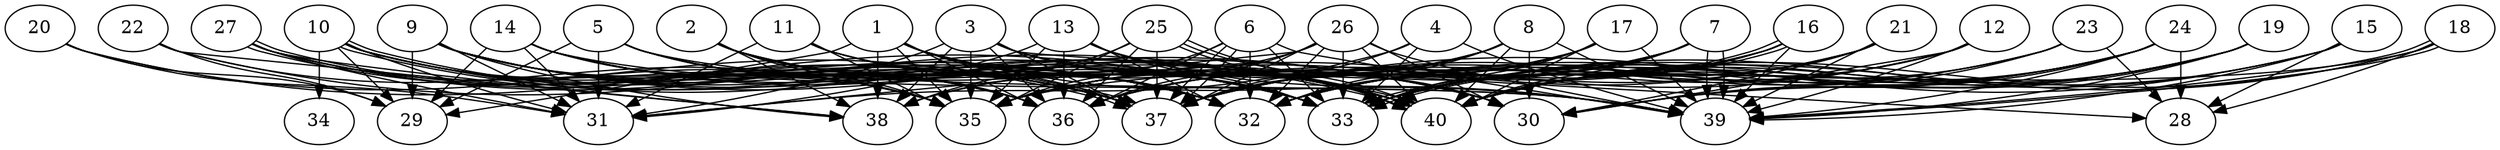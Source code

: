// DAG automatically generated by daggen at Thu Oct  3 14:06:49 2019
// ./daggen --dot -n 40 --ccr 0.5 --fat 0.9 --regular 0.5 --density 0.9 --mindata 5242880 --maxdata 52428800 
digraph G {
  1 [size="47593472", alpha="0.15", expect_size="23796736"] 
  1 -> 29 [size ="23796736"]
  1 -> 30 [size ="23796736"]
  1 -> 32 [size ="23796736"]
  1 -> 33 [size ="23796736"]
  1 -> 35 [size ="23796736"]
  1 -> 36 [size ="23796736"]
  1 -> 37 [size ="23796736"]
  1 -> 38 [size ="23796736"]
  1 -> 39 [size ="23796736"]
  2 [size="81559552", alpha="0.06", expect_size="40779776"] 
  2 -> 32 [size ="40779776"]
  2 -> 33 [size ="40779776"]
  2 -> 35 [size ="40779776"]
  2 -> 36 [size ="40779776"]
  2 -> 37 [size ="40779776"]
  2 -> 38 [size ="40779776"]
  2 -> 40 [size ="40779776"]
  3 [size="47167488", alpha="0.10", expect_size="23583744"] 
  3 -> 28 [size ="23583744"]
  3 -> 30 [size ="23583744"]
  3 -> 31 [size ="23583744"]
  3 -> 33 [size ="23583744"]
  3 -> 35 [size ="23583744"]
  3 -> 36 [size ="23583744"]
  3 -> 37 [size ="23583744"]
  3 -> 38 [size ="23583744"]
  3 -> 40 [size ="23583744"]
  4 [size="54992896", alpha="0.12", expect_size="27496448"] 
  4 -> 31 [size ="27496448"]
  4 -> 33 [size ="27496448"]
  4 -> 37 [size ="27496448"]
  4 -> 39 [size ="27496448"]
  5 [size="67416064", alpha="0.12", expect_size="33708032"] 
  5 -> 29 [size ="33708032"]
  5 -> 31 [size ="33708032"]
  5 -> 32 [size ="33708032"]
  5 -> 33 [size ="33708032"]
  5 -> 36 [size ="33708032"]
  5 -> 37 [size ="33708032"]
  5 -> 39 [size ="33708032"]
  6 [size="22767616", alpha="0.19", expect_size="11383808"] 
  6 -> 32 [size ="11383808"]
  6 -> 33 [size ="11383808"]
  6 -> 35 [size ="11383808"]
  6 -> 36 [size ="11383808"]
  6 -> 37 [size ="11383808"]
  6 -> 37 [size ="11383808"]
  6 -> 39 [size ="11383808"]
  7 [size="98131968", alpha="0.02", expect_size="49065984"] 
  7 -> 32 [size ="49065984"]
  7 -> 33 [size ="49065984"]
  7 -> 35 [size ="49065984"]
  7 -> 36 [size ="49065984"]
  7 -> 37 [size ="49065984"]
  7 -> 39 [size ="49065984"]
  7 -> 39 [size ="49065984"]
  7 -> 40 [size ="49065984"]
  8 [size="67119104", alpha="0.03", expect_size="33559552"] 
  8 -> 30 [size ="33559552"]
  8 -> 32 [size ="33559552"]
  8 -> 35 [size ="33559552"]
  8 -> 36 [size ="33559552"]
  8 -> 37 [size ="33559552"]
  8 -> 38 [size ="33559552"]
  8 -> 39 [size ="33559552"]
  8 -> 40 [size ="33559552"]
  9 [size="27852800", alpha="0.12", expect_size="13926400"] 
  9 -> 29 [size ="13926400"]
  9 -> 30 [size ="13926400"]
  9 -> 31 [size ="13926400"]
  9 -> 32 [size ="13926400"]
  9 -> 33 [size ="13926400"]
  9 -> 35 [size ="13926400"]
  9 -> 36 [size ="13926400"]
  9 -> 37 [size ="13926400"]
  9 -> 38 [size ="13926400"]
  9 -> 40 [size ="13926400"]
  10 [size="41324544", alpha="0.03", expect_size="20662272"] 
  10 -> 29 [size ="20662272"]
  10 -> 30 [size ="20662272"]
  10 -> 31 [size ="20662272"]
  10 -> 32 [size ="20662272"]
  10 -> 34 [size ="20662272"]
  10 -> 35 [size ="20662272"]
  10 -> 36 [size ="20662272"]
  10 -> 37 [size ="20662272"]
  10 -> 40 [size ="20662272"]
  10 -> 40 [size ="20662272"]
  11 [size="30187520", alpha="0.03", expect_size="15093760"] 
  11 -> 31 [size ="15093760"]
  11 -> 32 [size ="15093760"]
  11 -> 33 [size ="15093760"]
  11 -> 35 [size ="15093760"]
  11 -> 40 [size ="15093760"]
  12 [size="100374528", alpha="0.05", expect_size="50187264"] 
  12 -> 30 [size ="50187264"]
  12 -> 32 [size ="50187264"]
  12 -> 35 [size ="50187264"]
  12 -> 37 [size ="50187264"]
  12 -> 39 [size ="50187264"]
  12 -> 40 [size ="50187264"]
  13 [size="36067328", alpha="0.08", expect_size="18033664"] 
  13 -> 31 [size ="18033664"]
  13 -> 32 [size ="18033664"]
  13 -> 33 [size ="18033664"]
  13 -> 35 [size ="18033664"]
  13 -> 36 [size ="18033664"]
  13 -> 39 [size ="18033664"]
  13 -> 40 [size ="18033664"]
  14 [size="84049920", alpha="0.08", expect_size="42024960"] 
  14 -> 29 [size ="42024960"]
  14 -> 31 [size ="42024960"]
  14 -> 33 [size ="42024960"]
  14 -> 35 [size ="42024960"]
  14 -> 36 [size ="42024960"]
  14 -> 37 [size ="42024960"]
  14 -> 39 [size ="42024960"]
  14 -> 40 [size ="42024960"]
  15 [size="45010944", alpha="0.16", expect_size="22505472"] 
  15 -> 28 [size ="22505472"]
  15 -> 33 [size ="22505472"]
  15 -> 37 [size ="22505472"]
  15 -> 39 [size ="22505472"]
  15 -> 40 [size ="22505472"]
  16 [size="101144576", alpha="0.03", expect_size="50572288"] 
  16 -> 33 [size ="50572288"]
  16 -> 33 [size ="50572288"]
  16 -> 36 [size ="50572288"]
  16 -> 37 [size ="50572288"]
  16 -> 39 [size ="50572288"]
  16 -> 40 [size ="50572288"]
  17 [size="98746368", alpha="0.09", expect_size="49373184"] 
  17 -> 32 [size ="49373184"]
  17 -> 33 [size ="49373184"]
  17 -> 35 [size ="49373184"]
  17 -> 37 [size ="49373184"]
  17 -> 39 [size ="49373184"]
  17 -> 40 [size ="49373184"]
  18 [size="12310528", alpha="0.18", expect_size="6155264"] 
  18 -> 28 [size ="6155264"]
  18 -> 33 [size ="6155264"]
  18 -> 35 [size ="6155264"]
  18 -> 39 [size ="6155264"]
  18 -> 39 [size ="6155264"]
  18 -> 40 [size ="6155264"]
  19 [size="24369152", alpha="0.07", expect_size="12184576"] 
  19 -> 30 [size ="12184576"]
  19 -> 32 [size ="12184576"]
  19 -> 33 [size ="12184576"]
  19 -> 39 [size ="12184576"]
  19 -> 40 [size ="12184576"]
  20 [size="80707584", alpha="0.08", expect_size="40353792"] 
  20 -> 29 [size ="40353792"]
  20 -> 31 [size ="40353792"]
  20 -> 33 [size ="40353792"]
  20 -> 37 [size ="40353792"]
  21 [size="92727296", alpha="0.17", expect_size="46363648"] 
  21 -> 30 [size ="46363648"]
  21 -> 33 [size ="46363648"]
  21 -> 35 [size ="46363648"]
  21 -> 36 [size ="46363648"]
  21 -> 39 [size ="46363648"]
  21 -> 40 [size ="46363648"]
  22 [size="10606592", alpha="0.02", expect_size="5303296"] 
  22 -> 29 [size ="5303296"]
  22 -> 35 [size ="5303296"]
  22 -> 38 [size ="5303296"]
  22 -> 40 [size ="5303296"]
  23 [size="32231424", alpha="0.14", expect_size="16115712"] 
  23 -> 28 [size ="16115712"]
  23 -> 30 [size ="16115712"]
  23 -> 32 [size ="16115712"]
  23 -> 37 [size ="16115712"]
  23 -> 40 [size ="16115712"]
  24 [size="70828032", alpha="0.15", expect_size="35414016"] 
  24 -> 28 [size ="35414016"]
  24 -> 30 [size ="35414016"]
  24 -> 32 [size ="35414016"]
  24 -> 33 [size ="35414016"]
  24 -> 37 [size ="35414016"]
  24 -> 39 [size ="35414016"]
  24 -> 40 [size ="35414016"]
  25 [size="14387200", alpha="0.09", expect_size="7193600"] 
  25 -> 30 [size ="7193600"]
  25 -> 35 [size ="7193600"]
  25 -> 36 [size ="7193600"]
  25 -> 37 [size ="7193600"]
  25 -> 38 [size ="7193600"]
  25 -> 40 [size ="7193600"]
  25 -> 40 [size ="7193600"]
  26 [size="89104384", alpha="0.05", expect_size="44552192"] 
  26 -> 30 [size ="44552192"]
  26 -> 31 [size ="44552192"]
  26 -> 32 [size ="44552192"]
  26 -> 33 [size ="44552192"]
  26 -> 36 [size ="44552192"]
  26 -> 37 [size ="44552192"]
  26 -> 38 [size ="44552192"]
  26 -> 39 [size ="44552192"]
  26 -> 40 [size ="44552192"]
  27 [size="102926336", alpha="0.20", expect_size="51463168"] 
  27 -> 31 [size ="51463168"]
  27 -> 32 [size ="51463168"]
  27 -> 33 [size ="51463168"]
  27 -> 35 [size ="51463168"]
  27 -> 37 [size ="51463168"]
  27 -> 37 [size ="51463168"]
  27 -> 38 [size ="51463168"]
  28 [size="49324032", alpha="0.07", expect_size="24662016"] 
  29 [size="37543936", alpha="0.17", expect_size="18771968"] 
  30 [size="69734400", alpha="0.14", expect_size="34867200"] 
  31 [size="14096384", alpha="0.15", expect_size="7048192"] 
  32 [size="96483328", alpha="0.15", expect_size="48241664"] 
  33 [size="104855552", alpha="0.01", expect_size="52427776"] 
  34 [size="75890688", alpha="0.02", expect_size="37945344"] 
  35 [size="54097920", alpha="0.11", expect_size="27048960"] 
  36 [size="96409600", alpha="0.19", expect_size="48204800"] 
  37 [size="26365952", alpha="0.05", expect_size="13182976"] 
  38 [size="25987072", alpha="0.12", expect_size="12993536"] 
  39 [size="57532416", alpha="0.02", expect_size="28766208"] 
  40 [size="44001280", alpha="0.06", expect_size="22000640"] 
}
